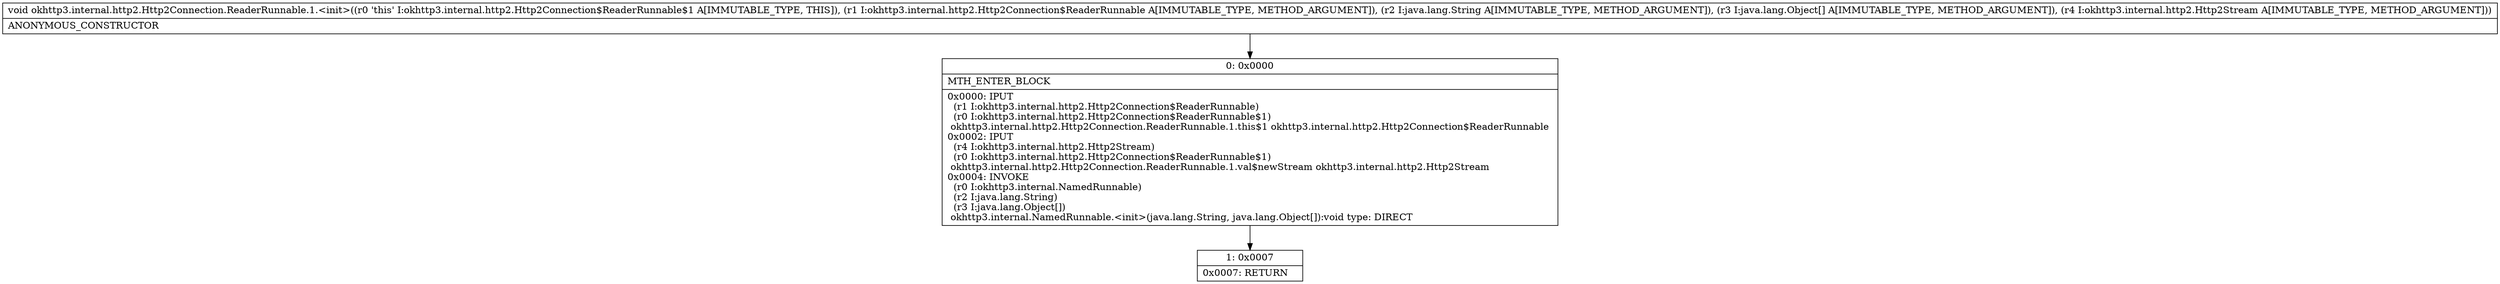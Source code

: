 digraph "CFG forokhttp3.internal.http2.Http2Connection.ReaderRunnable.1.\<init\>(Lokhttp3\/internal\/http2\/Http2Connection$ReaderRunnable;Ljava\/lang\/String;[Ljava\/lang\/Object;Lokhttp3\/internal\/http2\/Http2Stream;)V" {
Node_0 [shape=record,label="{0\:\ 0x0000|MTH_ENTER_BLOCK\l|0x0000: IPUT  \l  (r1 I:okhttp3.internal.http2.Http2Connection$ReaderRunnable)\l  (r0 I:okhttp3.internal.http2.Http2Connection$ReaderRunnable$1)\l okhttp3.internal.http2.Http2Connection.ReaderRunnable.1.this$1 okhttp3.internal.http2.Http2Connection$ReaderRunnable \l0x0002: IPUT  \l  (r4 I:okhttp3.internal.http2.Http2Stream)\l  (r0 I:okhttp3.internal.http2.Http2Connection$ReaderRunnable$1)\l okhttp3.internal.http2.Http2Connection.ReaderRunnable.1.val$newStream okhttp3.internal.http2.Http2Stream \l0x0004: INVOKE  \l  (r0 I:okhttp3.internal.NamedRunnable)\l  (r2 I:java.lang.String)\l  (r3 I:java.lang.Object[])\l okhttp3.internal.NamedRunnable.\<init\>(java.lang.String, java.lang.Object[]):void type: DIRECT \l}"];
Node_1 [shape=record,label="{1\:\ 0x0007|0x0007: RETURN   \l}"];
MethodNode[shape=record,label="{void okhttp3.internal.http2.Http2Connection.ReaderRunnable.1.\<init\>((r0 'this' I:okhttp3.internal.http2.Http2Connection$ReaderRunnable$1 A[IMMUTABLE_TYPE, THIS]), (r1 I:okhttp3.internal.http2.Http2Connection$ReaderRunnable A[IMMUTABLE_TYPE, METHOD_ARGUMENT]), (r2 I:java.lang.String A[IMMUTABLE_TYPE, METHOD_ARGUMENT]), (r3 I:java.lang.Object[] A[IMMUTABLE_TYPE, METHOD_ARGUMENT]), (r4 I:okhttp3.internal.http2.Http2Stream A[IMMUTABLE_TYPE, METHOD_ARGUMENT]))  | ANONYMOUS_CONSTRUCTOR\l}"];
MethodNode -> Node_0;
Node_0 -> Node_1;
}


